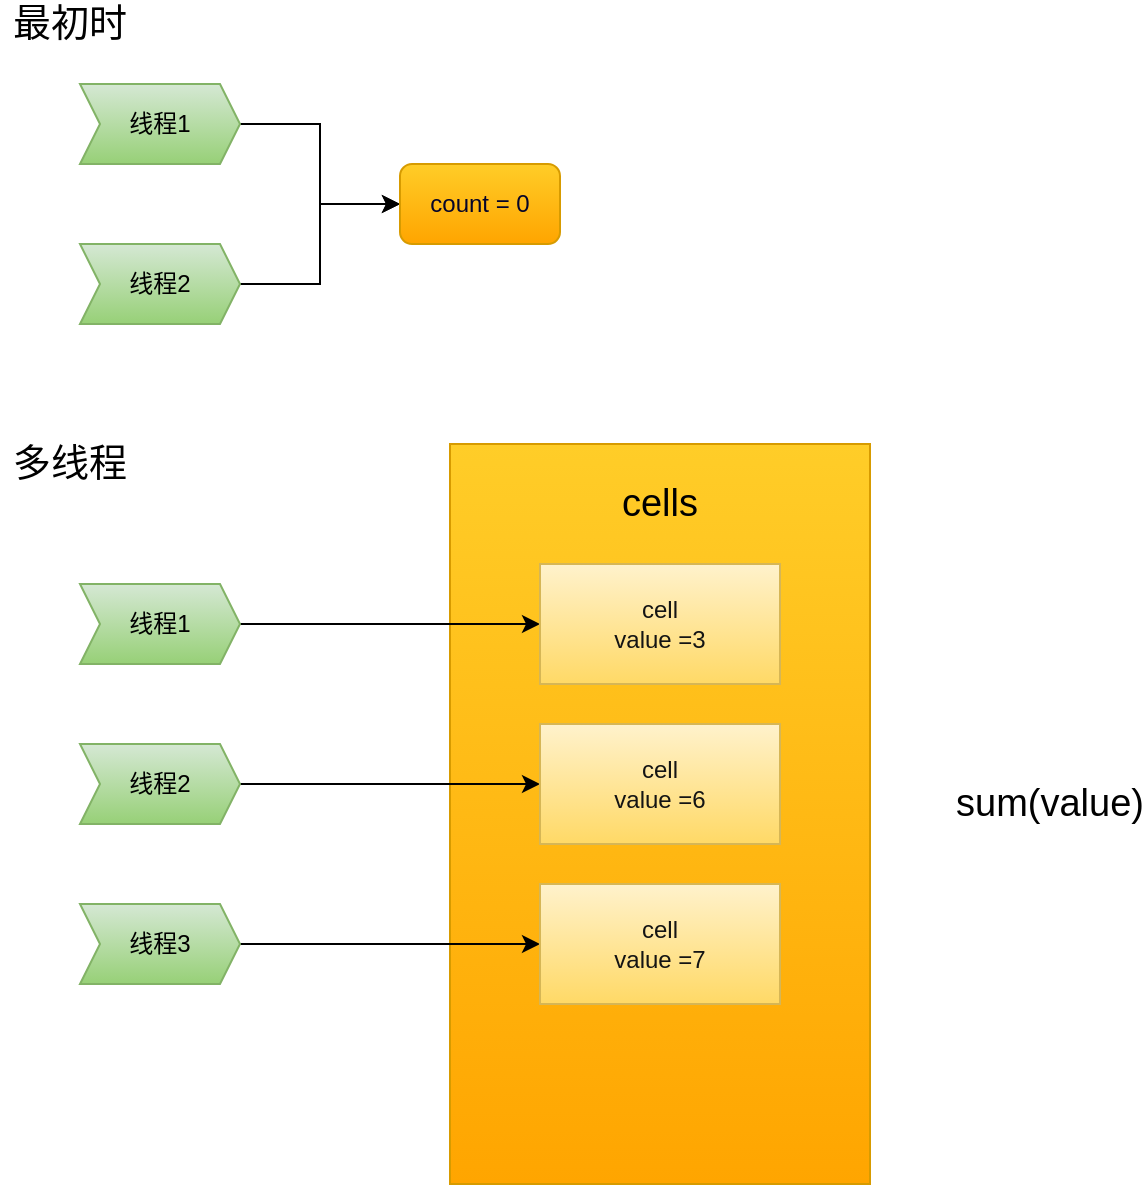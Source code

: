 <mxfile version="14.2.4" type="embed">
    <diagram id="Z5tXhDG2bQCwKumxJpe2" name="Page-1">
        <mxGraphModel dx="1374" dy="910" grid="1" gridSize="10" guides="1" tooltips="1" connect="1" arrows="1" fold="1" page="1" pageScale="1" pageWidth="1169" pageHeight="827" math="0" shadow="0">
            <root>
                <mxCell id="0"/>
                <mxCell id="1" parent="0"/>
                <mxCell id="11" value="" style="rounded=0;whiteSpace=wrap;html=1;gradientColor=#ffa500;fillColor=#ffcd28;strokeColor=#d79b00;" vertex="1" parent="1">
                    <mxGeometry x="535" y="280" width="210" height="370" as="geometry"/>
                </mxCell>
                <mxCell id="22" style="edgeStyle=orthogonalEdgeStyle;rounded=0;orthogonalLoop=1;jettySize=auto;html=1;exitX=1;exitY=0.5;exitDx=0;exitDy=0;" edge="1" parent="1" source="13" target="19">
                    <mxGeometry relative="1" as="geometry"/>
                </mxCell>
                <mxCell id="13" value="&lt;font color=&quot;#000000&quot;&gt;线程1&lt;/font&gt;" style="shape=step;perimeter=stepPerimeter;whiteSpace=wrap;html=1;fixedSize=1;gradientColor=#97d077;fillColor=#d5e8d4;strokeColor=#82b366;size=10;" vertex="1" parent="1">
                    <mxGeometry x="350" y="350" width="80" height="40" as="geometry"/>
                </mxCell>
                <mxCell id="23" style="edgeStyle=orthogonalEdgeStyle;rounded=0;orthogonalLoop=1;jettySize=auto;html=1;exitX=1;exitY=0.5;exitDx=0;exitDy=0;" edge="1" parent="1" source="15" target="21">
                    <mxGeometry relative="1" as="geometry"/>
                </mxCell>
                <mxCell id="15" value="&lt;font color=&quot;#000000&quot;&gt;线程2&lt;/font&gt;" style="shape=step;perimeter=stepPerimeter;whiteSpace=wrap;html=1;fixedSize=1;gradientColor=#97d077;fillColor=#d5e8d4;strokeColor=#82b366;size=10;" vertex="1" parent="1">
                    <mxGeometry x="350" y="430" width="80" height="40" as="geometry"/>
                </mxCell>
                <mxCell id="24" style="edgeStyle=orthogonalEdgeStyle;rounded=0;orthogonalLoop=1;jettySize=auto;html=1;exitX=1;exitY=0.5;exitDx=0;exitDy=0;entryX=0;entryY=0.5;entryDx=0;entryDy=0;" edge="1" parent="1" source="17" target="20">
                    <mxGeometry relative="1" as="geometry"/>
                </mxCell>
                <mxCell id="17" value="&lt;font color=&quot;#000000&quot;&gt;线程3&lt;/font&gt;" style="shape=step;perimeter=stepPerimeter;whiteSpace=wrap;html=1;fixedSize=1;gradientColor=#97d077;fillColor=#d5e8d4;strokeColor=#82b366;size=10;" vertex="1" parent="1">
                    <mxGeometry x="350" y="510" width="80" height="40" as="geometry"/>
                </mxCell>
                <mxCell id="19" value="&lt;font color=&quot;#141414&quot;&gt;cell&lt;br&gt;value =3&lt;/font&gt;" style="rounded=0;whiteSpace=wrap;html=1;gradientColor=#ffd966;fillColor=#fff2cc;strokeColor=#d6b656;" vertex="1" parent="1">
                    <mxGeometry x="580" y="340" width="120" height="60" as="geometry"/>
                </mxCell>
                <mxCell id="20" value="&lt;font color=&quot;#141414&quot;&gt;cell&lt;br&gt;value =7&lt;/font&gt;" style="rounded=0;whiteSpace=wrap;html=1;gradientColor=#ffd966;fillColor=#fff2cc;strokeColor=#d6b656;" vertex="1" parent="1">
                    <mxGeometry x="580" y="500" width="120" height="60" as="geometry"/>
                </mxCell>
                <mxCell id="21" value="&lt;font color=&quot;#141414&quot;&gt;cell&lt;br&gt;value =6&lt;/font&gt;" style="rounded=0;whiteSpace=wrap;html=1;gradientColor=#ffd966;fillColor=#fff2cc;strokeColor=#d6b656;" vertex="1" parent="1">
                    <mxGeometry x="580" y="420" width="120" height="60" as="geometry"/>
                </mxCell>
                <mxCell id="29" style="edgeStyle=orthogonalEdgeStyle;rounded=0;orthogonalLoop=1;jettySize=auto;html=1;exitX=1;exitY=0.5;exitDx=0;exitDy=0;entryX=0;entryY=0.5;entryDx=0;entryDy=0;" edge="1" parent="1" source="25" target="28">
                    <mxGeometry relative="1" as="geometry"/>
                </mxCell>
                <mxCell id="25" value="&lt;font color=&quot;#000000&quot;&gt;线程1&lt;/font&gt;" style="shape=step;perimeter=stepPerimeter;whiteSpace=wrap;html=1;fixedSize=1;gradientColor=#97d077;fillColor=#d5e8d4;strokeColor=#82b366;size=10;" vertex="1" parent="1">
                    <mxGeometry x="350" y="100" width="80" height="40" as="geometry"/>
                </mxCell>
                <mxCell id="26" value="&lt;font style=&quot;font-size: 19px&quot;&gt;最初时&lt;/font&gt;" style="text;html=1;strokeColor=none;fillColor=none;align=center;verticalAlign=middle;whiteSpace=wrap;rounded=0;" vertex="1" parent="1">
                    <mxGeometry x="310" y="60" width="70" height="20" as="geometry"/>
                </mxCell>
                <mxCell id="30" style="edgeStyle=orthogonalEdgeStyle;rounded=0;orthogonalLoop=1;jettySize=auto;html=1;exitX=1;exitY=0.5;exitDx=0;exitDy=0;entryX=0;entryY=0.5;entryDx=0;entryDy=0;" edge="1" parent="1" source="27" target="28">
                    <mxGeometry relative="1" as="geometry"/>
                </mxCell>
                <mxCell id="27" value="&lt;font color=&quot;#000000&quot;&gt;线程2&lt;/font&gt;" style="shape=step;perimeter=stepPerimeter;whiteSpace=wrap;html=1;fixedSize=1;gradientColor=#97d077;fillColor=#d5e8d4;strokeColor=#82b366;size=10;" vertex="1" parent="1">
                    <mxGeometry x="350" y="180" width="80" height="40" as="geometry"/>
                </mxCell>
                <mxCell id="28" value="&lt;font color=&quot;#06052a&quot;&gt;count = 0&lt;/font&gt;" style="rounded=1;whiteSpace=wrap;html=1;gradientColor=#ffa500;fillColor=#ffcd28;strokeColor=#d79b00;" vertex="1" parent="1">
                    <mxGeometry x="510" y="140" width="80" height="40" as="geometry"/>
                </mxCell>
                <mxCell id="31" value="&lt;font style=&quot;font-size: 19px&quot;&gt;多线程&lt;/font&gt;" style="text;html=1;strokeColor=none;fillColor=none;align=center;verticalAlign=middle;whiteSpace=wrap;rounded=0;" vertex="1" parent="1">
                    <mxGeometry x="310" y="280" width="70" height="20" as="geometry"/>
                </mxCell>
                <mxCell id="32" value="&lt;font style=&quot;font-size: 19px&quot; color=&quot;#000000&quot;&gt;cells&lt;/font&gt;" style="text;html=1;strokeColor=none;fillColor=none;align=center;verticalAlign=middle;whiteSpace=wrap;rounded=0;" vertex="1" parent="1">
                    <mxGeometry x="605" y="300" width="70" height="20" as="geometry"/>
                </mxCell>
                <mxCell id="33" value="" style="labelPosition=right;align=left;strokeWidth=4;shape=mxgraph.mockup.markup.curlyBrace;html=1;shadow=0;dashed=0;direction=north;rotation=-181;strokeColor=#FFFFFF;" vertex="1" parent="1">
                    <mxGeometry x="750" y="284.99" width="20" height="360.02" as="geometry"/>
                </mxCell>
                <mxCell id="34" value="&lt;font style=&quot;font-size: 19px&quot;&gt;sum(value)&lt;/font&gt;" style="text;html=1;strokeColor=none;fillColor=none;align=center;verticalAlign=middle;whiteSpace=wrap;rounded=0;" vertex="1" parent="1">
                    <mxGeometry x="800" y="450" width="70" height="20" as="geometry"/>
                </mxCell>
            </root>
        </mxGraphModel>
    </diagram>
</mxfile>